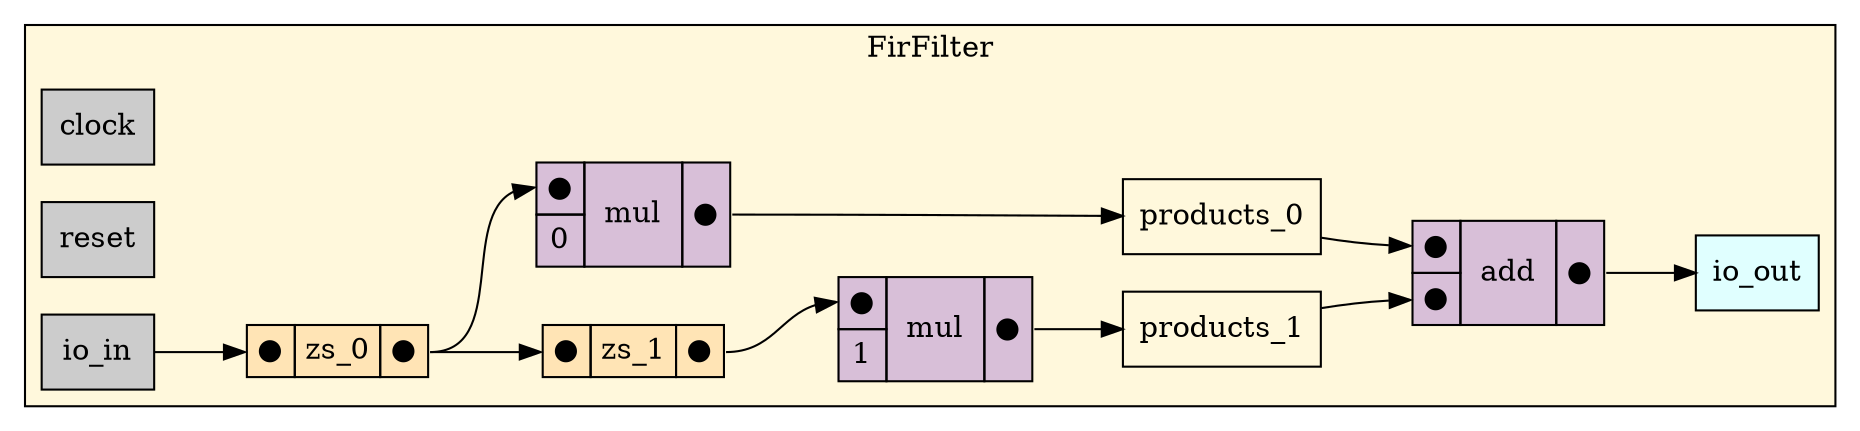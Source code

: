 digraph FirFilter {
stylesheet = "styles.css"
rankdir="LR" 

subgraph cluster_FirFilter {
  label="FirFilter"
  URL=""
  bgcolor="#FFF8DC"
  cluster_FirFilter_clock [shape = "rectangle" style="filled" fillcolor="#CCCCCC" label="clock" rank="0"]
     
cluster_FirFilter_reset [shape = "rectangle" style="filled" fillcolor="#CCCCCC" label="reset" rank="0"]
     
cluster_FirFilter_io_in [shape = "rectangle" style="filled" fillcolor="#CCCCCC" label="io_in" rank="0"]
     
cluster_FirFilter_io_out [shape = "rectangle" style="filled" fillcolor="#E0FFFF" label="io_out" rank="1000"]
     
struct_cluster_FirFilter_zs_0 [shape="plaintext" label=<
<TABLE BORDER="0" CELLBORDER="1" CELLSPACING="0" CELLPADDING="4" BGCOLOR="#FFE4B5">
  <TR>
    <TD PORT="in">&#x25cf;</TD>
    <TD>zs_0</TD>
    <TD PORT="out">&#x25cf;</TD>
  </TR>
</TABLE>>];
struct_cluster_FirFilter_zs_1 [shape="plaintext" label=<
<TABLE BORDER="0" CELLBORDER="1" CELLSPACING="0" CELLPADDING="4" BGCOLOR="#FFE4B5">
  <TR>
    <TD PORT="in">&#x25cf;</TD>
    <TD>zs_1</TD>
    <TD PORT="out">&#x25cf;</TD>
  </TR>
</TABLE>>];
cluster_FirFilter_products_0 [label = "products_0" shape="rectangle"]; 

op_mul_15 [shape = "plaintext" label=<
<TABLE BORDER="0" CELLBORDER="1" CELLSPACING="0" CELLPADDING="4" BGCOLOR="#D8BFD8">
  <TR>
    <TD PORT="in1">&#x25cf;</TD>
    <TD ROWSPAN="2" > mul </TD>
    <TD ROWSPAN="2" PORT="out">&#x25cf;</TD>
  </TR>
  <TR>
    <TD PORT="in2">0</TD>
  </TR>
</TABLE>>];
       
cluster_FirFilter_products_1 [label = "products_1" shape="rectangle"]; 

op_mul_16 [shape = "plaintext" label=<
<TABLE BORDER="0" CELLBORDER="1" CELLSPACING="0" CELLPADDING="4" BGCOLOR="#D8BFD8">
  <TR>
    <TD PORT="in1">&#x25cf;</TD>
    <TD ROWSPAN="2" > mul </TD>
    <TD ROWSPAN="2" PORT="out">&#x25cf;</TD>
  </TR>
  <TR>
    <TD PORT="in2">1</TD>
  </TR>
</TABLE>>];
       

op_add_17 [shape = "plaintext" label=<
<TABLE BORDER="0" CELLBORDER="1" CELLSPACING="0" CELLPADDING="4" BGCOLOR="#D8BFD8">
  <TR>
    <TD PORT="in1">&#x25cf;</TD>
    <TD ROWSPAN="2" > add </TD>
    <TD ROWSPAN="2" PORT="out">&#x25cf;</TD>
  </TR>
  <TR>
    <TD PORT="in2">&#x25cf;</TD>
  </TR>
</TABLE>>];
       

  cluster_FirFilter_io_in -> struct_cluster_FirFilter_zs_0:in
  op_add_17:out -> cluster_FirFilter_io_out
  struct_cluster_FirFilter_zs_0:out -> struct_cluster_FirFilter_zs_1:in
  struct_cluster_FirFilter_zs_0:out -> op_mul_15:in1
  cluster_FirFilter_products_1 -> op_add_17:in2
  op_mul_16:out -> cluster_FirFilter_products_1
  struct_cluster_FirFilter_zs_1:out -> op_mul_16:in1
  cluster_FirFilter_products_0 -> op_add_17:in1
  op_mul_15:out -> cluster_FirFilter_products_0
  
  
}
     
}
